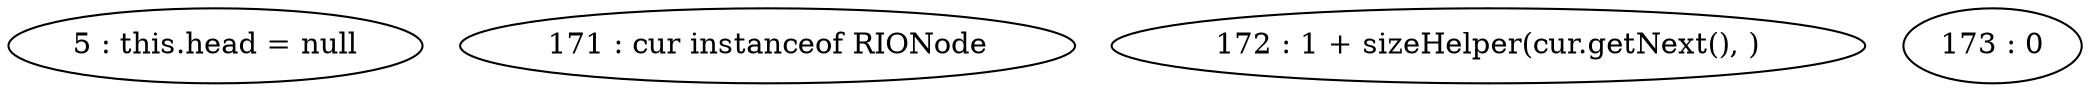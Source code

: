 digraph G {
"5 : this.head = null"
"171 : cur instanceof RIONode"
"172 : 1 + sizeHelper(cur.getNext(), )"
"173 : 0"
}